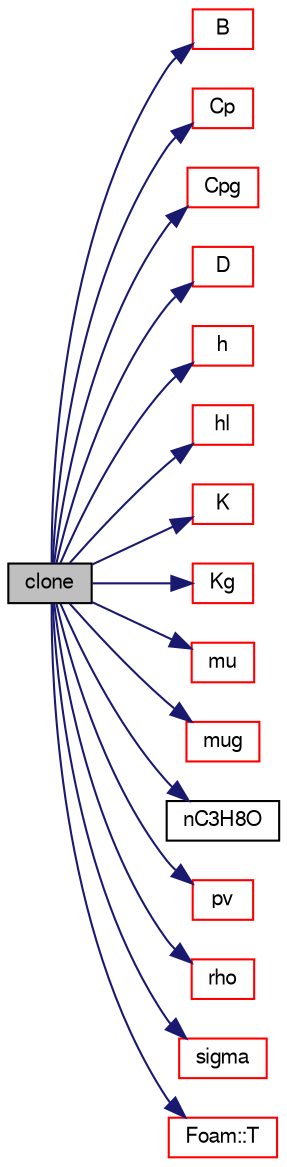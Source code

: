 digraph "clone"
{
  bgcolor="transparent";
  edge [fontname="FreeSans",fontsize="10",labelfontname="FreeSans",labelfontsize="10"];
  node [fontname="FreeSans",fontsize="10",shape=record];
  rankdir="LR";
  Node13 [label="clone",height=0.2,width=0.4,color="black", fillcolor="grey75", style="filled", fontcolor="black"];
  Node13 -> Node14 [color="midnightblue",fontsize="10",style="solid",fontname="FreeSans"];
  Node14 [label="B",height=0.2,width=0.4,color="red",URL="$a29966.html#a1f9ff94e737d2e0a47f334e31b94419e",tooltip="Second Virial Coefficient [m^3/kg]. "];
  Node13 -> Node20 [color="midnightblue",fontsize="10",style="solid",fontname="FreeSans"];
  Node20 [label="Cp",height=0.2,width=0.4,color="red",URL="$a29966.html#aa3c6db57b3c2349f7078463fda391158",tooltip="Liquid heat capacity [J/(kg K)]. "];
  Node13 -> Node22 [color="midnightblue",fontsize="10",style="solid",fontname="FreeSans"];
  Node22 [label="Cpg",height=0.2,width=0.4,color="red",URL="$a29966.html#a48ab15b6063e624713e5ab1589544ce2",tooltip="Ideal gas heat capacity [J/(kg K)]. "];
  Node13 -> Node27 [color="midnightblue",fontsize="10",style="solid",fontname="FreeSans"];
  Node27 [label="D",height=0.2,width=0.4,color="red",URL="$a29966.html#a2e708bd90b5d9eb44d555510967a8f81",tooltip="Vapour diffussivity [m2/s]. "];
  Node13 -> Node31 [color="midnightblue",fontsize="10",style="solid",fontname="FreeSans"];
  Node31 [label="h",height=0.2,width=0.4,color="red",URL="$a29966.html#a3569c4af4ca72f884acbec9ca4128db0",tooltip="Liquid Enthalpy [J/(kg)]. "];
  Node13 -> Node32 [color="midnightblue",fontsize="10",style="solid",fontname="FreeSans"];
  Node32 [label="hl",height=0.2,width=0.4,color="red",URL="$a29966.html#ad6dc578c5da8eaae2169eabdb869b649",tooltip="Heat of vapourisation [J/kg]. "];
  Node13 -> Node34 [color="midnightblue",fontsize="10",style="solid",fontname="FreeSans"];
  Node34 [label="K",height=0.2,width=0.4,color="red",URL="$a29966.html#a4235213634c8d43b1fc07fb29eaf6164",tooltip="Liquid thermal conductivity [W/(m K)]. "];
  Node13 -> Node35 [color="midnightblue",fontsize="10",style="solid",fontname="FreeSans"];
  Node35 [label="Kg",height=0.2,width=0.4,color="red",URL="$a29966.html#af943d8a0d2af0f039beb149978ad6abf",tooltip="Vapour thermal conductivity [W/(m K)]. "];
  Node13 -> Node37 [color="midnightblue",fontsize="10",style="solid",fontname="FreeSans"];
  Node37 [label="mu",height=0.2,width=0.4,color="red",URL="$a29966.html#a3e54dc6e2f8afb3cc8db22c54511fc36",tooltip="Liquid viscosity [Pa s]. "];
  Node13 -> Node38 [color="midnightblue",fontsize="10",style="solid",fontname="FreeSans"];
  Node38 [label="mug",height=0.2,width=0.4,color="red",URL="$a29966.html#aaf3a574f039cec15a76444a0d0502cef",tooltip="Vapour viscosity [Pa s]. "];
  Node13 -> Node39 [color="midnightblue",fontsize="10",style="solid",fontname="FreeSans"];
  Node39 [label="nC3H8O",height=0.2,width=0.4,color="black",URL="$a29966.html#a16cc78abaa13b6313dd05ec9b5bee9dd",tooltip="Construct null. "];
  Node13 -> Node40 [color="midnightblue",fontsize="10",style="solid",fontname="FreeSans"];
  Node40 [label="pv",height=0.2,width=0.4,color="red",URL="$a29966.html#ab6c48215446173bc01773d033ac8e337",tooltip="Vapour pressure [Pa]. "];
  Node13 -> Node41 [color="midnightblue",fontsize="10",style="solid",fontname="FreeSans"];
  Node41 [label="rho",height=0.2,width=0.4,color="red",URL="$a29966.html#a79793fef0683d35cc934a4d38fb6dbee",tooltip="Liquid density [kg/m^3]. "];
  Node13 -> Node43 [color="midnightblue",fontsize="10",style="solid",fontname="FreeSans"];
  Node43 [label="sigma",height=0.2,width=0.4,color="red",URL="$a29966.html#a7cee74aa297ad09087f0abbc7182a2af",tooltip="Surface tension [N/m]. "];
  Node13 -> Node44 [color="midnightblue",fontsize="10",style="solid",fontname="FreeSans"];
  Node44 [label="Foam::T",height=0.2,width=0.4,color="red",URL="$a21124.html#ae57fda0abb14bb0944947c463c6e09d4"];
}
